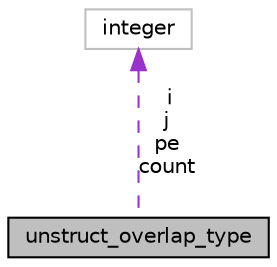 digraph "unstruct_overlap_type"
{
 // INTERACTIVE_SVG=YES
 // LATEX_PDF_SIZE
  edge [fontname="Helvetica",fontsize="10",labelfontname="Helvetica",labelfontsize="10"];
  node [fontname="Helvetica",fontsize="10",shape=record];
  Node1 [label="unstruct_overlap_type",height=0.2,width=0.4,color="black", fillcolor="grey75", style="filled", fontcolor="black",tooltip="Private type."];
  Node2 -> Node1 [dir="back",color="darkorchid3",fontsize="10",style="dashed",label=" i\nj\npe\ncount" ,fontname="Helvetica"];
  Node2 [label="integer",height=0.2,width=0.4,color="grey75", fillcolor="white", style="filled",tooltip=" "];
}

